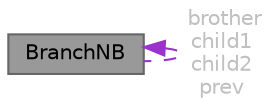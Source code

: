 digraph "BranchNB"
{
 // LATEX_PDF_SIZE
  bgcolor="transparent";
  edge [fontname=Helvetica,fontsize=10,labelfontname=Helvetica,labelfontsize=10];
  node [fontname=Helvetica,fontsize=10,shape=box,height=0.2,width=0.4];
  Node1 [id="Node000001",label="BranchNB",height=0.2,width=0.4,color="gray40", fillcolor="grey60", style="filled", fontcolor="black",tooltip="Box representing a branch in a tree. It has four children. Used in TreeNBStruct which is used in Tree..."];
  Node1 -> Node1 [id="edge2_Node000001_Node000001",dir="back",color="darkorchid3",style="dashed",tooltip=" ",label=" brother\nchild1\nchild2\nprev",fontcolor="grey" ];
}
